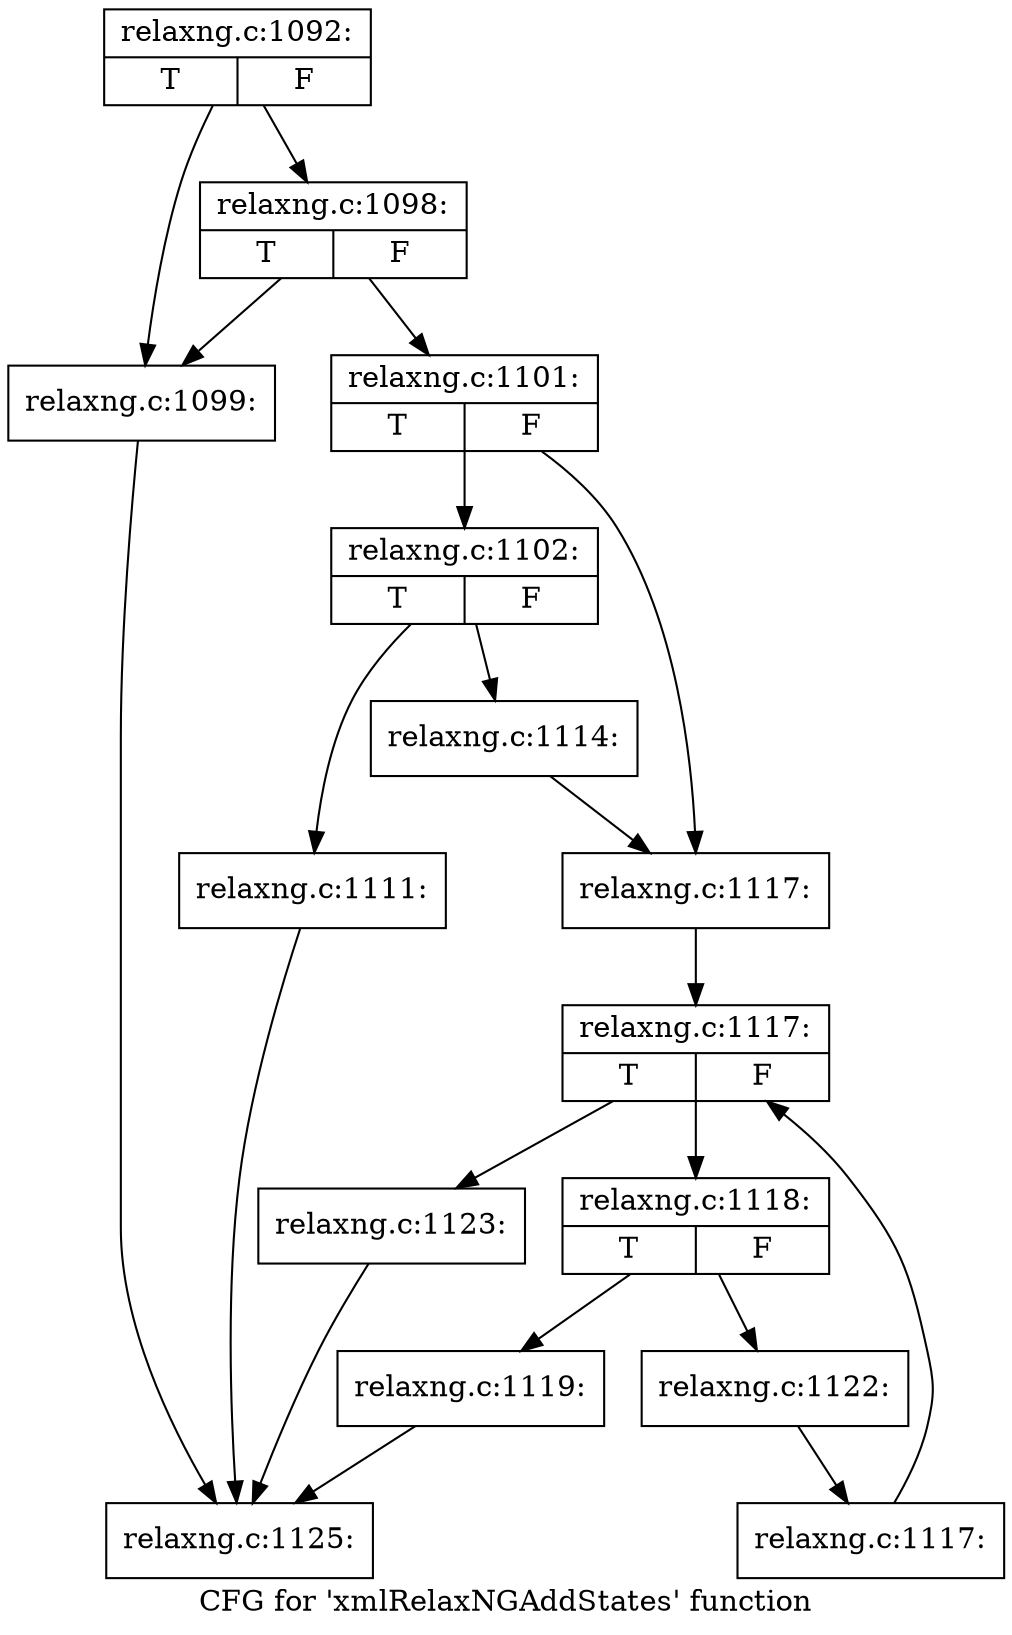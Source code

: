 digraph "CFG for 'xmlRelaxNGAddStates' function" {
	label="CFG for 'xmlRelaxNGAddStates' function";

	Node0x4036930 [shape=record,label="{relaxng.c:1092:|{<s0>T|<s1>F}}"];
	Node0x4036930 -> Node0x40377c0;
	Node0x4036930 -> Node0x4037860;
	Node0x4037860 [shape=record,label="{relaxng.c:1098:|{<s0>T|<s1>F}}"];
	Node0x4037860 -> Node0x40377c0;
	Node0x4037860 -> Node0x4037810;
	Node0x40377c0 [shape=record,label="{relaxng.c:1099:}"];
	Node0x40377c0 -> Node0x40373e0;
	Node0x4037810 [shape=record,label="{relaxng.c:1101:|{<s0>T|<s1>F}}"];
	Node0x4037810 -> Node0x4038020;
	Node0x4037810 -> Node0x4038070;
	Node0x4038020 [shape=record,label="{relaxng.c:1102:|{<s0>T|<s1>F}}"];
	Node0x4038020 -> Node0x4039670;
	Node0x4038020 -> Node0x40396c0;
	Node0x4039670 [shape=record,label="{relaxng.c:1111:}"];
	Node0x4039670 -> Node0x40373e0;
	Node0x40396c0 [shape=record,label="{relaxng.c:1114:}"];
	Node0x40396c0 -> Node0x4038070;
	Node0x4038070 [shape=record,label="{relaxng.c:1117:}"];
	Node0x4038070 -> Node0x403a540;
	Node0x403a540 [shape=record,label="{relaxng.c:1117:|{<s0>T|<s1>F}}"];
	Node0x403a540 -> Node0x403a820;
	Node0x403a540 -> Node0x403a3a0;
	Node0x403a820 [shape=record,label="{relaxng.c:1118:|{<s0>T|<s1>F}}"];
	Node0x403a820 -> Node0x403acf0;
	Node0x403a820 -> Node0x403ad40;
	Node0x403acf0 [shape=record,label="{relaxng.c:1119:}"];
	Node0x403acf0 -> Node0x40373e0;
	Node0x403ad40 [shape=record,label="{relaxng.c:1122:}"];
	Node0x403ad40 -> Node0x403a790;
	Node0x403a790 [shape=record,label="{relaxng.c:1117:}"];
	Node0x403a790 -> Node0x403a540;
	Node0x403a3a0 [shape=record,label="{relaxng.c:1123:}"];
	Node0x403a3a0 -> Node0x40373e0;
	Node0x40373e0 [shape=record,label="{relaxng.c:1125:}"];
}
